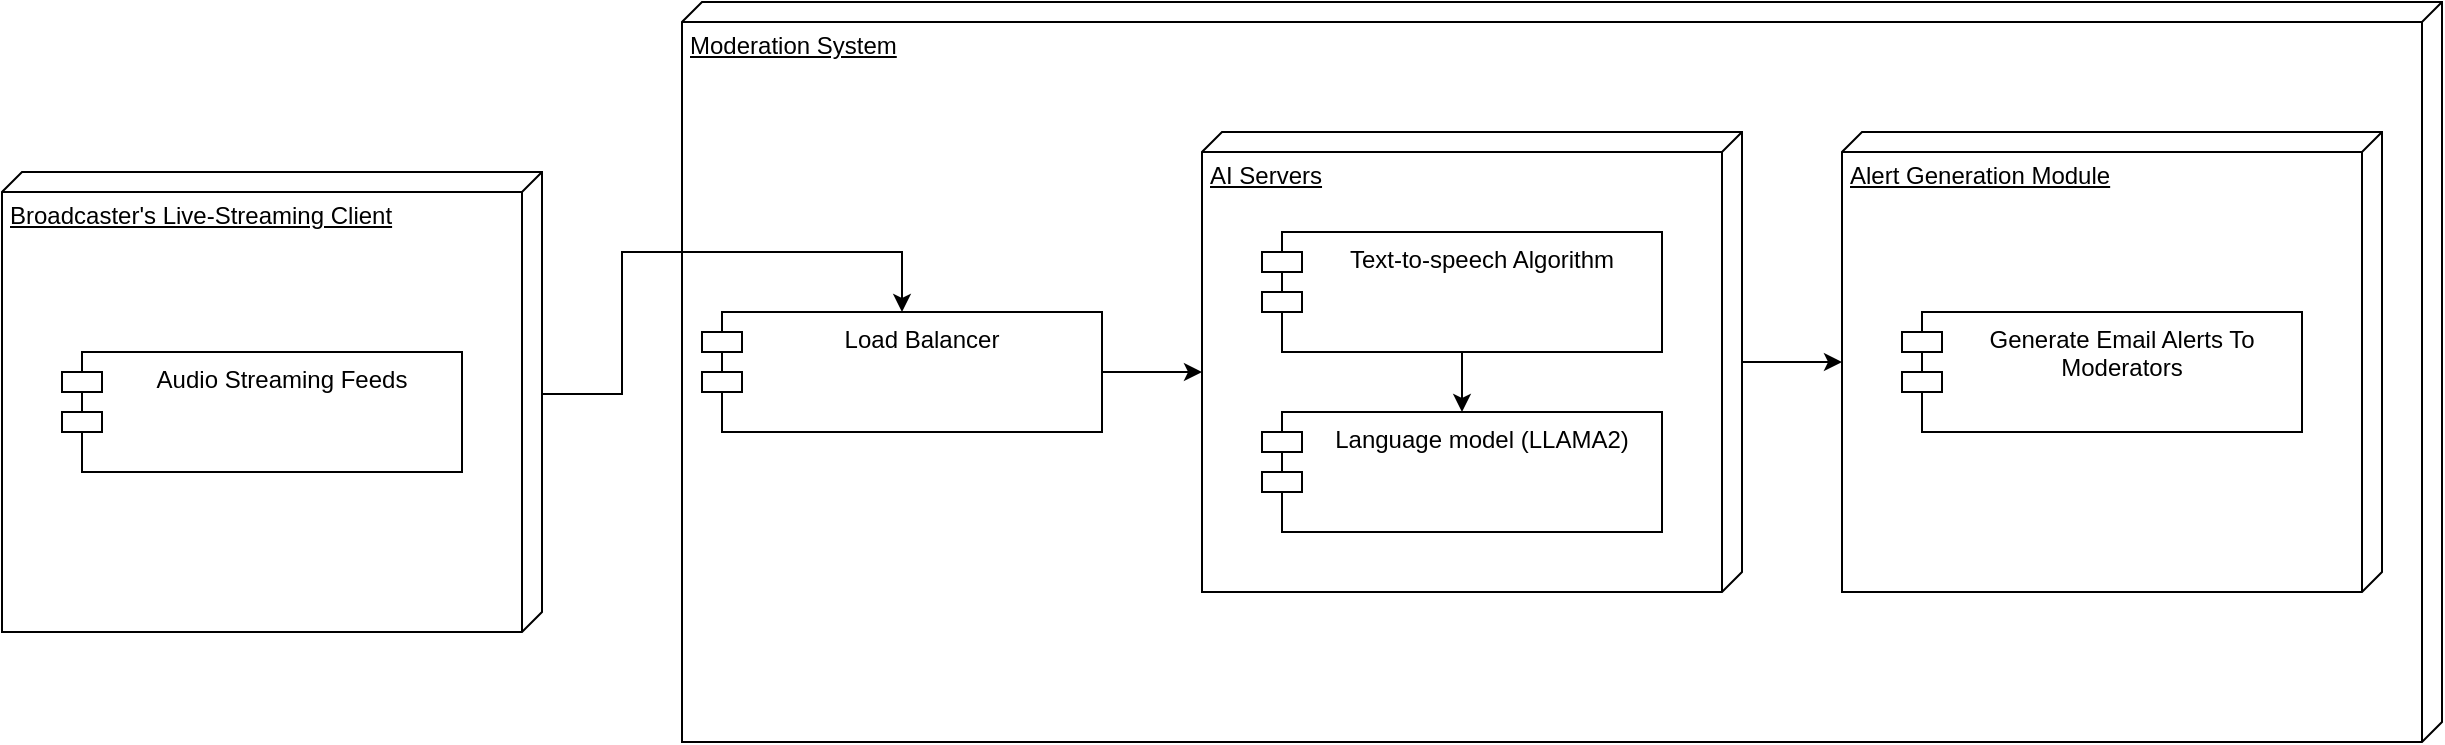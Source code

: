 <mxfile version="24.3.1" type="github">
  <diagram name="Page-1" id="6l-aWB1IVbLnmjOB7kB2">
    <mxGraphModel dx="2440" dy="1332" grid="1" gridSize="10" guides="1" tooltips="1" connect="1" arrows="1" fold="1" page="1" pageScale="1" pageWidth="1654" pageHeight="1169" math="0" shadow="0">
      <root>
        <mxCell id="0" />
        <mxCell id="1" parent="0" />
        <mxCell id="HJ-X_CtZePHmuaZGEfmu-11" value="AI Servers" style="verticalAlign=top;align=left;spacingTop=8;spacingLeft=2;spacingRight=12;shape=cube;size=10;direction=south;fontStyle=4;html=1;whiteSpace=wrap;fillColor=none;movable=1;resizable=1;rotatable=1;deletable=1;editable=1;locked=0;connectable=1;" vertex="1" parent="1">
          <mxGeometry x="1150" y="340" width="270" height="230" as="geometry" />
        </mxCell>
        <mxCell id="HJ-X_CtZePHmuaZGEfmu-17" value="Moderation System" style="verticalAlign=top;align=left;spacingTop=8;spacingLeft=2;spacingRight=12;shape=cube;size=10;direction=south;fontStyle=4;html=1;whiteSpace=wrap;fillColor=none;movable=1;resizable=1;rotatable=1;deletable=1;editable=1;locked=0;connectable=1;" vertex="1" parent="1">
          <mxGeometry x="890" y="275" width="880" height="370" as="geometry" />
        </mxCell>
        <mxCell id="HJ-X_CtZePHmuaZGEfmu-8" style="edgeStyle=orthogonalEdgeStyle;rounded=0;orthogonalLoop=1;jettySize=auto;html=1;endArrow=classic;endFill=1;exitX=1;exitY=0.5;exitDx=0;exitDy=0;entryX=0;entryY=0;entryDx=120;entryDy=270;entryPerimeter=0;" edge="1" parent="1" source="HJ-X_CtZePHmuaZGEfmu-1" target="HJ-X_CtZePHmuaZGEfmu-11">
          <mxGeometry relative="1" as="geometry">
            <mxPoint x="1110" y="430" as="targetPoint" />
          </mxGeometry>
        </mxCell>
        <mxCell id="HJ-X_CtZePHmuaZGEfmu-1" value="Load Balancer" style="shape=module;align=left;spacingLeft=20;align=center;verticalAlign=top;whiteSpace=wrap;html=1;" vertex="1" parent="1">
          <mxGeometry x="900" y="430" width="200" height="60" as="geometry" />
        </mxCell>
        <mxCell id="HJ-X_CtZePHmuaZGEfmu-2" value="Language model (LLAMA2)" style="shape=module;align=left;spacingLeft=20;align=center;verticalAlign=top;whiteSpace=wrap;html=1;" vertex="1" parent="1">
          <mxGeometry x="1180" y="480" width="200" height="60" as="geometry" />
        </mxCell>
        <mxCell id="HJ-X_CtZePHmuaZGEfmu-12" style="edgeStyle=orthogonalEdgeStyle;rounded=0;orthogonalLoop=1;jettySize=auto;html=1;" edge="1" parent="1" source="HJ-X_CtZePHmuaZGEfmu-3" target="HJ-X_CtZePHmuaZGEfmu-2">
          <mxGeometry relative="1" as="geometry" />
        </mxCell>
        <mxCell id="HJ-X_CtZePHmuaZGEfmu-3" value="Text-to-speech Algorithm" style="shape=module;align=center;spacingLeft=20;align=center;verticalAlign=top;whiteSpace=wrap;html=1;" vertex="1" parent="1">
          <mxGeometry x="1180" y="390" width="200" height="60" as="geometry" />
        </mxCell>
        <mxCell id="HJ-X_CtZePHmuaZGEfmu-15" value="Broadcaster&#39;s Live-Streaming Client" style="verticalAlign=top;align=left;spacingTop=8;spacingLeft=2;spacingRight=12;shape=cube;size=10;direction=south;fontStyle=4;html=1;whiteSpace=wrap;fillColor=none;movable=1;resizable=1;rotatable=1;deletable=1;editable=1;locked=0;connectable=1;" vertex="1" parent="1">
          <mxGeometry x="550" y="360" width="270" height="230" as="geometry" />
        </mxCell>
        <mxCell id="HJ-X_CtZePHmuaZGEfmu-14" value="Audio Streaming Feeds" style="shape=module;align=left;spacingLeft=20;align=center;verticalAlign=top;whiteSpace=wrap;html=1;" vertex="1" parent="1">
          <mxGeometry x="580" y="450" width="200" height="60" as="geometry" />
        </mxCell>
        <mxCell id="HJ-X_CtZePHmuaZGEfmu-18" value="" style="endArrow=classic;html=1;rounded=0;endFill=1;entryX=0.5;entryY=0;entryDx=0;entryDy=0;edgeStyle=orthogonalEdgeStyle;exitX=0.449;exitY=0;exitDx=0;exitDy=0;exitPerimeter=0;" edge="1" parent="1" source="HJ-X_CtZePHmuaZGEfmu-15" target="HJ-X_CtZePHmuaZGEfmu-1">
          <mxGeometry width="50" height="50" relative="1" as="geometry">
            <mxPoint x="842.42" y="470.86" as="sourcePoint" />
            <mxPoint x="1021.88" y="429.36" as="targetPoint" />
            <Array as="points">
              <mxPoint x="820" y="471" />
              <mxPoint x="860" y="471" />
              <mxPoint x="860" y="400" />
              <mxPoint x="1000" y="400" />
            </Array>
          </mxGeometry>
        </mxCell>
        <mxCell id="HJ-X_CtZePHmuaZGEfmu-19" value="Alert Generation Module" style="verticalAlign=top;align=left;spacingTop=8;spacingLeft=2;spacingRight=12;shape=cube;size=10;direction=south;fontStyle=4;html=1;whiteSpace=wrap;fillColor=none;movable=1;resizable=1;rotatable=1;deletable=1;editable=1;locked=0;connectable=1;" vertex="1" parent="1">
          <mxGeometry x="1470" y="340" width="270" height="230" as="geometry" />
        </mxCell>
        <mxCell id="HJ-X_CtZePHmuaZGEfmu-20" value="Generate Email Alerts To Moderators" style="shape=module;align=left;spacingLeft=20;align=center;verticalAlign=top;whiteSpace=wrap;html=1;" vertex="1" parent="1">
          <mxGeometry x="1500" y="430" width="200" height="60" as="geometry" />
        </mxCell>
        <mxCell id="HJ-X_CtZePHmuaZGEfmu-23" style="edgeStyle=orthogonalEdgeStyle;rounded=0;orthogonalLoop=1;jettySize=auto;html=1;entryX=0.5;entryY=1;entryDx=0;entryDy=0;entryPerimeter=0;" edge="1" parent="1" source="HJ-X_CtZePHmuaZGEfmu-11" target="HJ-X_CtZePHmuaZGEfmu-19">
          <mxGeometry relative="1" as="geometry" />
        </mxCell>
      </root>
    </mxGraphModel>
  </diagram>
</mxfile>
